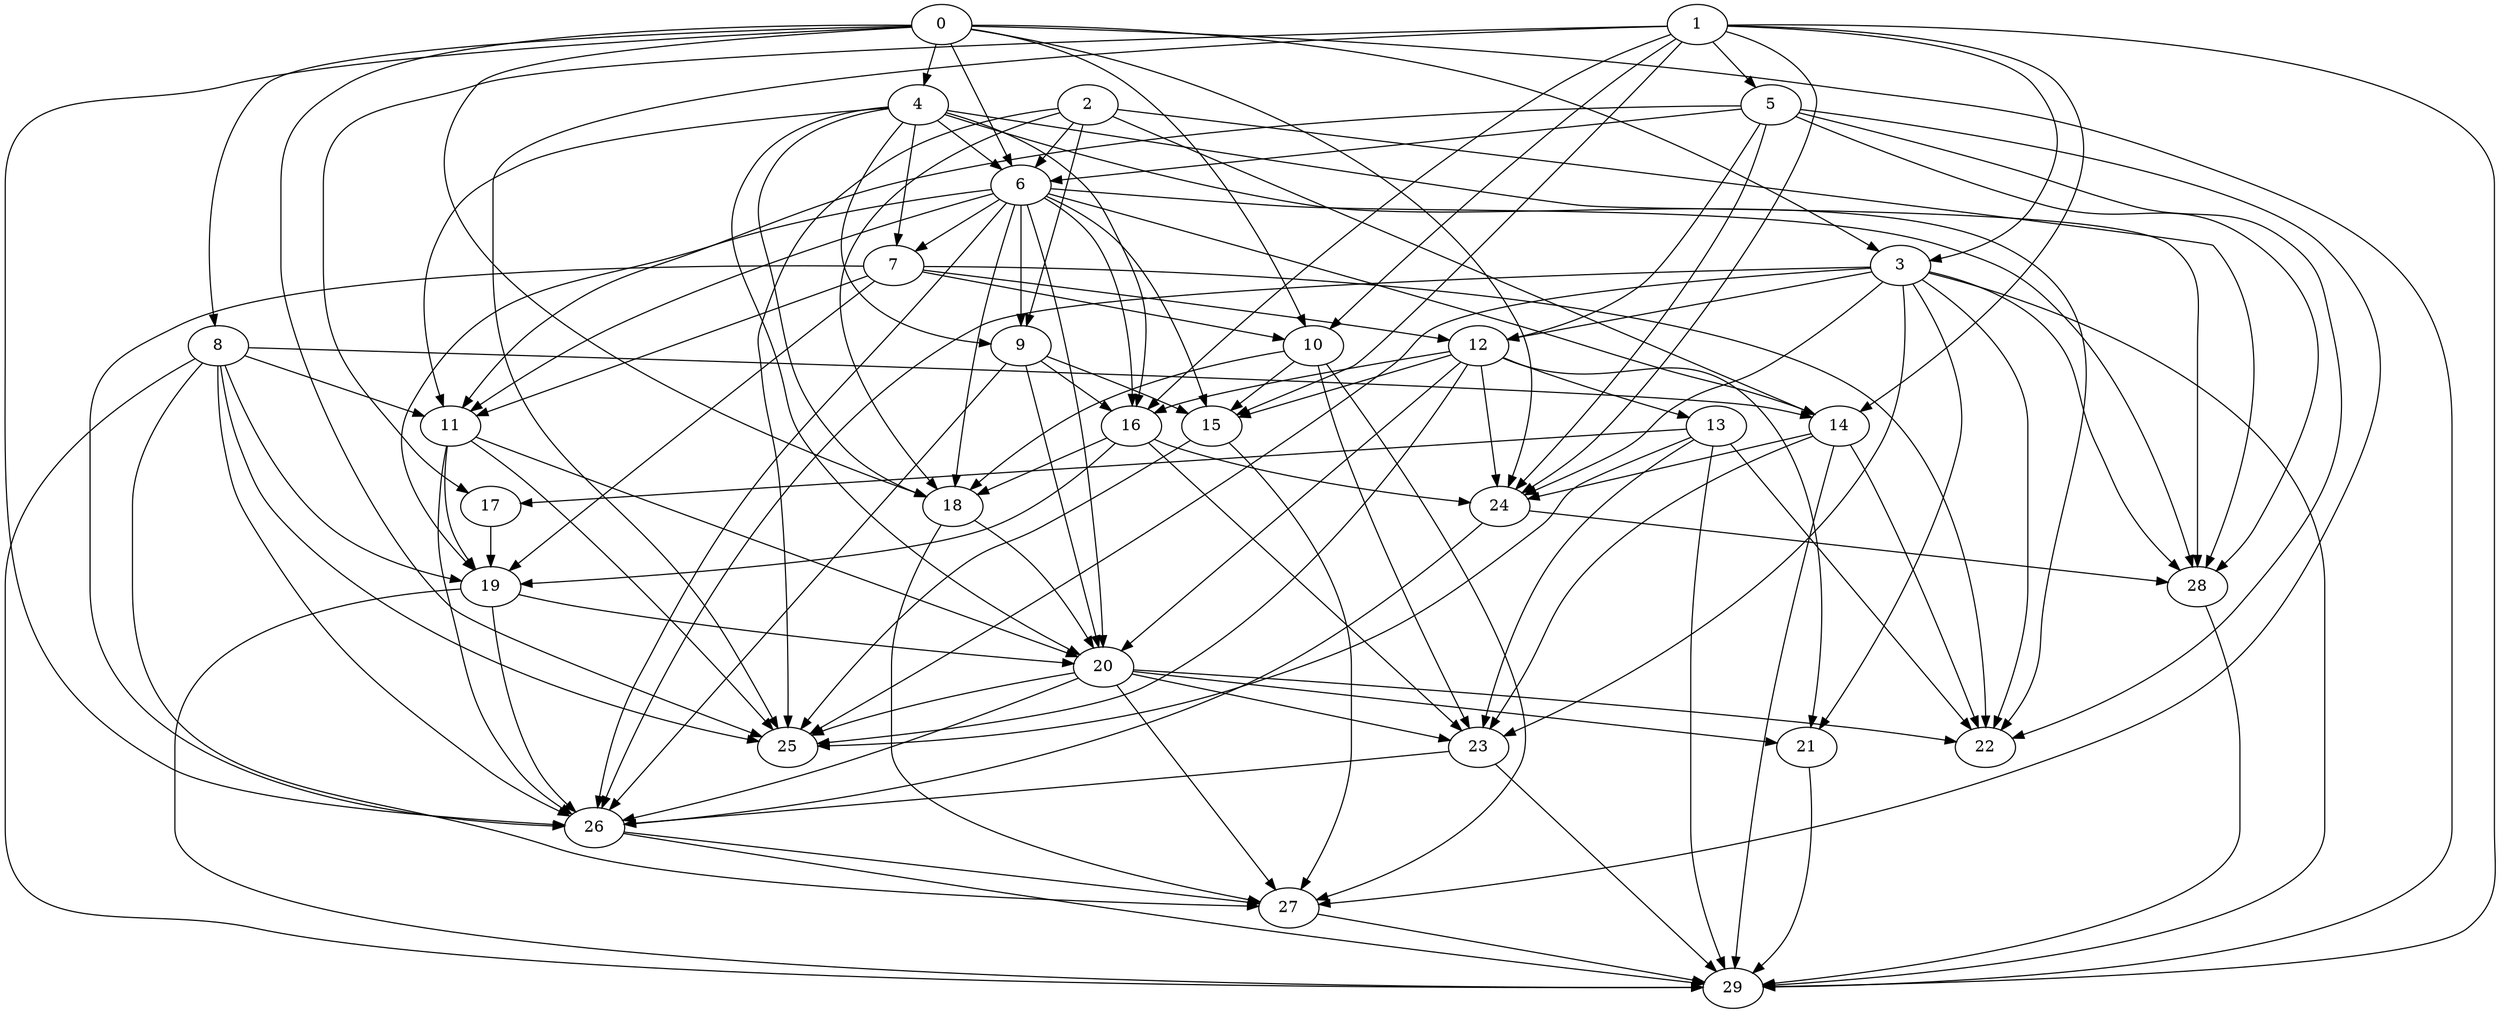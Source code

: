 digraph "Random_Nodes_30_Density_4.33_CCR_10.05_WeightType_Random" {
	0	 [Weight=2];
	3	 [Weight=2];
	0 -> 3	 [Weight=16];
	4	 [Weight=7];
	0 -> 4	 [Weight=12];
	6	 [Weight=7];
	0 -> 6	 [Weight=21];
	8	 [Weight=8];
	0 -> 8	 [Weight=21];
	10	 [Weight=10];
	0 -> 10	 [Weight=9];
	18	 [Weight=4];
	0 -> 18	 [Weight=21];
	24	 [Weight=6];
	0 -> 24	 [Weight=16];
	25	 [Weight=3];
	0 -> 25	 [Weight=23];
	26	 [Weight=10];
	0 -> 26	 [Weight=12];
	29	 [Weight=5];
	0 -> 29	 [Weight=9];
	1	 [Weight=7];
	1 -> 3	 [Weight=7];
	5	 [Weight=8];
	1 -> 5	 [Weight=12];
	1 -> 10	 [Weight=5];
	14	 [Weight=3];
	1 -> 14	 [Weight=5];
	15	 [Weight=5];
	1 -> 15	 [Weight=16];
	16	 [Weight=5];
	1 -> 16	 [Weight=5];
	17	 [Weight=6];
	1 -> 17	 [Weight=12];
	1 -> 24	 [Weight=16];
	1 -> 25	 [Weight=23];
	1 -> 29	 [Weight=18];
	2	 [Weight=8];
	2 -> 6	 [Weight=5];
	9	 [Weight=2];
	2 -> 9	 [Weight=12];
	2 -> 14	 [Weight=18];
	2 -> 18	 [Weight=23];
	2 -> 25	 [Weight=7];
	28	 [Weight=9];
	2 -> 28	 [Weight=14];
	12	 [Weight=2];
	3 -> 12	 [Weight=23];
	21	 [Weight=7];
	3 -> 21	 [Weight=9];
	22	 [Weight=9];
	3 -> 22	 [Weight=5];
	23	 [Weight=5];
	3 -> 23	 [Weight=7];
	3 -> 24	 [Weight=7];
	3 -> 25	 [Weight=9];
	3 -> 26	 [Weight=9];
	3 -> 28	 [Weight=14];
	3 -> 29	 [Weight=7];
	4 -> 6	 [Weight=21];
	7	 [Weight=3];
	4 -> 7	 [Weight=14];
	4 -> 9	 [Weight=12];
	11	 [Weight=4];
	4 -> 11	 [Weight=5];
	4 -> 16	 [Weight=12];
	4 -> 18	 [Weight=21];
	20	 [Weight=9];
	4 -> 20	 [Weight=12];
	4 -> 22	 [Weight=21];
	4 -> 28	 [Weight=9];
	5 -> 6	 [Weight=12];
	5 -> 11	 [Weight=16];
	5 -> 12	 [Weight=14];
	5 -> 22	 [Weight=23];
	5 -> 24	 [Weight=7];
	27	 [Weight=6];
	5 -> 27	 [Weight=16];
	5 -> 28	 [Weight=16];
	6 -> 7	 [Weight=12];
	6 -> 9	 [Weight=14];
	6 -> 11	 [Weight=18];
	6 -> 14	 [Weight=14];
	6 -> 15	 [Weight=7];
	6 -> 16	 [Weight=9];
	6 -> 18	 [Weight=5];
	19	 [Weight=5];
	6 -> 19	 [Weight=18];
	6 -> 20	 [Weight=18];
	6 -> 26	 [Weight=14];
	6 -> 28	 [Weight=9];
	7 -> 10	 [Weight=21];
	7 -> 11	 [Weight=21];
	7 -> 12	 [Weight=7];
	7 -> 19	 [Weight=18];
	7 -> 22	 [Weight=18];
	7 -> 26	 [Weight=16];
	8 -> 11	 [Weight=14];
	8 -> 14	 [Weight=23];
	8 -> 19	 [Weight=5];
	8 -> 25	 [Weight=5];
	8 -> 26	 [Weight=12];
	8 -> 27	 [Weight=5];
	8 -> 29	 [Weight=14];
	9 -> 15	 [Weight=9];
	9 -> 16	 [Weight=23];
	9 -> 20	 [Weight=5];
	9 -> 26	 [Weight=21];
	10 -> 15	 [Weight=9];
	10 -> 18	 [Weight=23];
	10 -> 23	 [Weight=7];
	10 -> 27	 [Weight=14];
	11 -> 19	 [Weight=7];
	11 -> 20	 [Weight=7];
	11 -> 25	 [Weight=7];
	11 -> 26	 [Weight=23];
	13	 [Weight=7];
	12 -> 13	 [Weight=23];
	12 -> 15	 [Weight=14];
	12 -> 16	 [Weight=18];
	12 -> 20	 [Weight=23];
	12 -> 21	 [Weight=23];
	12 -> 24	 [Weight=16];
	12 -> 25	 [Weight=5];
	13 -> 17	 [Weight=14];
	13 -> 22	 [Weight=14];
	13 -> 23	 [Weight=16];
	13 -> 25	 [Weight=18];
	13 -> 29	 [Weight=16];
	14 -> 22	 [Weight=14];
	14 -> 23	 [Weight=7];
	14 -> 24	 [Weight=23];
	14 -> 29	 [Weight=5];
	15 -> 25	 [Weight=16];
	15 -> 27	 [Weight=9];
	16 -> 18	 [Weight=9];
	16 -> 19	 [Weight=12];
	16 -> 23	 [Weight=23];
	16 -> 24	 [Weight=9];
	17 -> 19	 [Weight=7];
	18 -> 20	 [Weight=5];
	18 -> 27	 [Weight=21];
	19 -> 20	 [Weight=14];
	19 -> 26	 [Weight=9];
	19 -> 29	 [Weight=7];
	20 -> 21	 [Weight=12];
	20 -> 22	 [Weight=7];
	20 -> 23	 [Weight=16];
	20 -> 25	 [Weight=21];
	20 -> 26	 [Weight=21];
	20 -> 27	 [Weight=21];
	21 -> 29	 [Weight=16];
	23 -> 26	 [Weight=7];
	23 -> 29	 [Weight=5];
	24 -> 26	 [Weight=14];
	24 -> 28	 [Weight=23];
	26 -> 27	 [Weight=7];
	26 -> 29	 [Weight=5];
	27 -> 29	 [Weight=9];
	28 -> 29	 [Weight=23];
}
